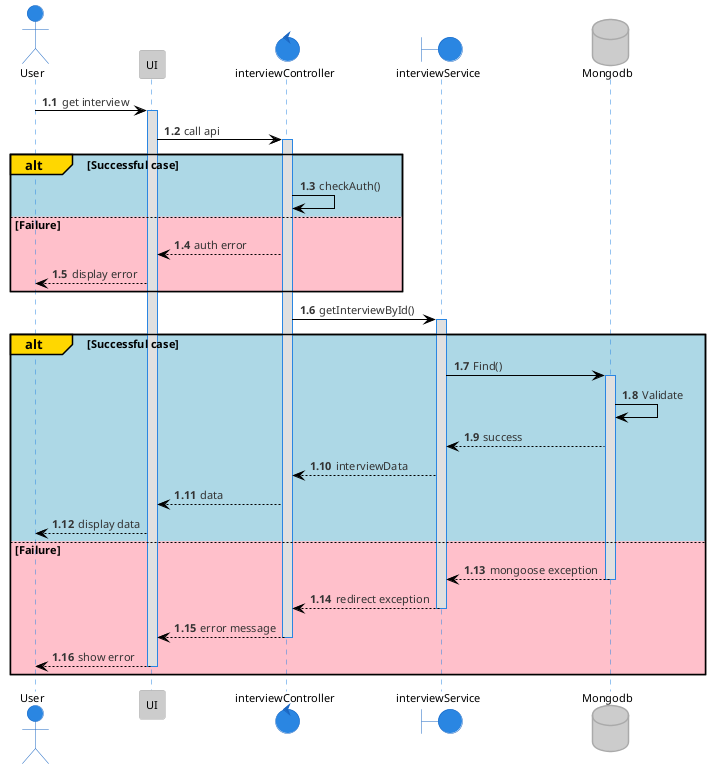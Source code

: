 @startuml get Interview Detail
!theme reddress-lightblue

autonumber 1.1
actor User
participant UI
control  interviewController
boundary interviewService
database Mongodb


User -> UI: get interview
activate UI
UI -> interviewController: call api
activate interviewController

alt#Gold #LightBlue Successful case
    interviewController -> interviewController: checkAuth()
else #Pink Failure
    interviewController --> UI: auth error
    UI --> User: display error
end

interviewController -> interviewService: getInterviewById()

alt#Gold #LightBlue Successful case
    activate interviewService
    interviewService -> Mongodb: Find()
    activate Mongodb
    Mongodb -> Mongodb: Validate
    Mongodb --> interviewService: success
    interviewService --> interviewController: interviewData
    interviewController --> UI: data
    UI --> User: display data
else #Pink Failure
    Mongodb --> interviewService: mongoose exception
    deactivate Mongodb
    interviewService --> interviewController: redirect exception
    deactivate interviewService
    interviewController --> UI: error message
    deactivate interviewController
    UI --> User: show error
    deactivate UI
end


@enduml
